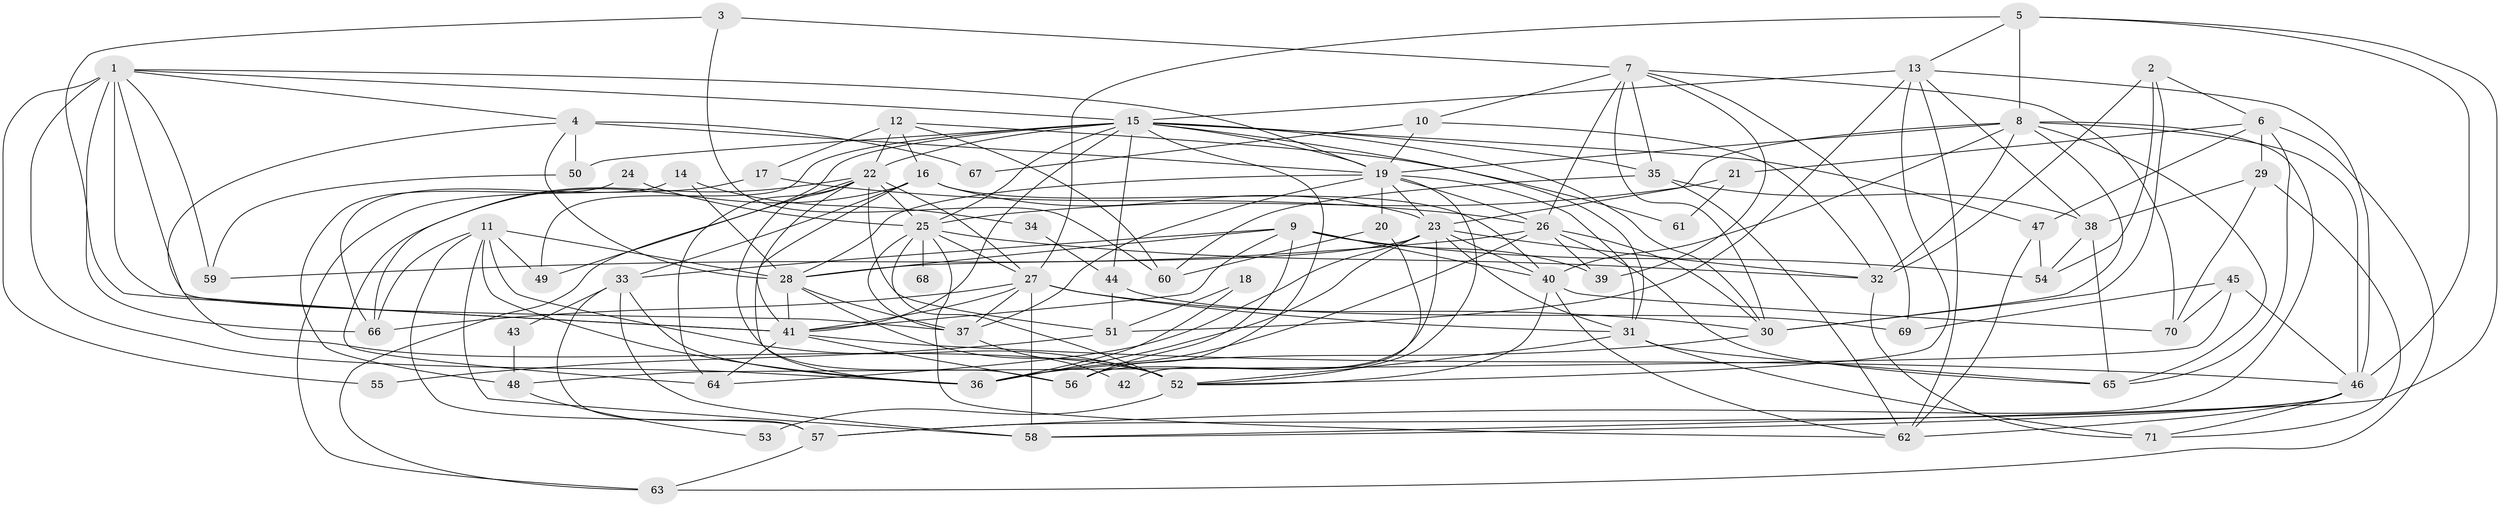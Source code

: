 // original degree distribution, {3: 0.24647887323943662, 4: 0.33098591549295775, 8: 0.014084507042253521, 5: 0.18309859154929578, 2: 0.11971830985915492, 6: 0.08450704225352113, 9: 0.007042253521126761, 7: 0.014084507042253521}
// Generated by graph-tools (version 1.1) at 2025/36/03/09/25 02:36:10]
// undirected, 71 vertices, 190 edges
graph export_dot {
graph [start="1"]
  node [color=gray90,style=filled];
  1;
  2;
  3;
  4;
  5;
  6;
  7;
  8;
  9;
  10;
  11;
  12;
  13;
  14;
  15;
  16;
  17;
  18;
  19;
  20;
  21;
  22;
  23;
  24;
  25;
  26;
  27;
  28;
  29;
  30;
  31;
  32;
  33;
  34;
  35;
  36;
  37;
  38;
  39;
  40;
  41;
  42;
  43;
  44;
  45;
  46;
  47;
  48;
  49;
  50;
  51;
  52;
  53;
  54;
  55;
  56;
  57;
  58;
  59;
  60;
  61;
  62;
  63;
  64;
  65;
  66;
  67;
  68;
  69;
  70;
  71;
  1 -- 4 [weight=1.0];
  1 -- 15 [weight=1.0];
  1 -- 19 [weight=1.0];
  1 -- 36 [weight=1.0];
  1 -- 37 [weight=1.0];
  1 -- 41 [weight=4.0];
  1 -- 55 [weight=1.0];
  1 -- 59 [weight=1.0];
  1 -- 66 [weight=1.0];
  2 -- 6 [weight=1.0];
  2 -- 30 [weight=1.0];
  2 -- 32 [weight=1.0];
  2 -- 54 [weight=1.0];
  3 -- 7 [weight=1.0];
  3 -- 41 [weight=1.0];
  3 -- 60 [weight=1.0];
  4 -- 19 [weight=2.0];
  4 -- 28 [weight=1.0];
  4 -- 50 [weight=1.0];
  4 -- 52 [weight=1.0];
  4 -- 67 [weight=1.0];
  5 -- 8 [weight=1.0];
  5 -- 13 [weight=1.0];
  5 -- 27 [weight=1.0];
  5 -- 46 [weight=1.0];
  5 -- 58 [weight=1.0];
  6 -- 21 [weight=1.0];
  6 -- 29 [weight=1.0];
  6 -- 47 [weight=1.0];
  6 -- 63 [weight=1.0];
  6 -- 65 [weight=1.0];
  7 -- 10 [weight=1.0];
  7 -- 26 [weight=1.0];
  7 -- 30 [weight=1.0];
  7 -- 35 [weight=1.0];
  7 -- 39 [weight=1.0];
  7 -- 69 [weight=1.0];
  7 -- 70 [weight=1.0];
  8 -- 19 [weight=1.0];
  8 -- 23 [weight=1.0];
  8 -- 30 [weight=1.0];
  8 -- 32 [weight=2.0];
  8 -- 40 [weight=1.0];
  8 -- 46 [weight=2.0];
  8 -- 57 [weight=1.0];
  8 -- 65 [weight=1.0];
  9 -- 28 [weight=1.0];
  9 -- 33 [weight=1.0];
  9 -- 39 [weight=1.0];
  9 -- 40 [weight=1.0];
  9 -- 41 [weight=1.0];
  9 -- 54 [weight=2.0];
  9 -- 56 [weight=1.0];
  10 -- 19 [weight=1.0];
  10 -- 32 [weight=1.0];
  10 -- 67 [weight=1.0];
  11 -- 28 [weight=1.0];
  11 -- 36 [weight=1.0];
  11 -- 49 [weight=1.0];
  11 -- 52 [weight=2.0];
  11 -- 57 [weight=1.0];
  11 -- 58 [weight=1.0];
  11 -- 66 [weight=1.0];
  12 -- 16 [weight=1.0];
  12 -- 17 [weight=1.0];
  12 -- 22 [weight=2.0];
  12 -- 60 [weight=1.0];
  12 -- 61 [weight=1.0];
  13 -- 15 [weight=1.0];
  13 -- 38 [weight=1.0];
  13 -- 46 [weight=1.0];
  13 -- 51 [weight=1.0];
  13 -- 52 [weight=1.0];
  13 -- 62 [weight=1.0];
  14 -- 28 [weight=1.0];
  14 -- 34 [weight=1.0];
  14 -- 66 [weight=1.0];
  15 -- 19 [weight=1.0];
  15 -- 22 [weight=1.0];
  15 -- 25 [weight=1.0];
  15 -- 30 [weight=1.0];
  15 -- 31 [weight=1.0];
  15 -- 35 [weight=1.0];
  15 -- 41 [weight=1.0];
  15 -- 44 [weight=1.0];
  15 -- 47 [weight=1.0];
  15 -- 49 [weight=1.0];
  15 -- 50 [weight=2.0];
  15 -- 56 [weight=1.0];
  15 -- 63 [weight=1.0];
  16 -- 23 [weight=2.0];
  16 -- 33 [weight=1.0];
  16 -- 36 [weight=1.0];
  16 -- 40 [weight=1.0];
  16 -- 64 [weight=1.0];
  17 -- 26 [weight=1.0];
  17 -- 63 [weight=1.0];
  18 -- 36 [weight=1.0];
  18 -- 51 [weight=1.0];
  19 -- 20 [weight=1.0];
  19 -- 23 [weight=1.0];
  19 -- 26 [weight=1.0];
  19 -- 28 [weight=1.0];
  19 -- 31 [weight=1.0];
  19 -- 37 [weight=1.0];
  19 -- 52 [weight=1.0];
  20 -- 42 [weight=1.0];
  20 -- 60 [weight=1.0];
  21 -- 25 [weight=1.0];
  21 -- 61 [weight=1.0];
  22 -- 25 [weight=1.0];
  22 -- 27 [weight=1.0];
  22 -- 41 [weight=1.0];
  22 -- 49 [weight=1.0];
  22 -- 51 [weight=1.0];
  22 -- 56 [weight=1.0];
  22 -- 64 [weight=1.0];
  22 -- 66 [weight=1.0];
  23 -- 28 [weight=1.0];
  23 -- 31 [weight=1.0];
  23 -- 32 [weight=2.0];
  23 -- 36 [weight=1.0];
  23 -- 40 [weight=1.0];
  23 -- 56 [weight=2.0];
  23 -- 64 [weight=1.0];
  24 -- 25 [weight=1.0];
  24 -- 48 [weight=1.0];
  25 -- 27 [weight=1.0];
  25 -- 32 [weight=1.0];
  25 -- 37 [weight=2.0];
  25 -- 52 [weight=1.0];
  25 -- 62 [weight=1.0];
  25 -- 68 [weight=2.0];
  26 -- 30 [weight=1.0];
  26 -- 36 [weight=2.0];
  26 -- 39 [weight=1.0];
  26 -- 59 [weight=1.0];
  26 -- 65 [weight=1.0];
  27 -- 30 [weight=2.0];
  27 -- 31 [weight=1.0];
  27 -- 37 [weight=1.0];
  27 -- 41 [weight=1.0];
  27 -- 58 [weight=1.0];
  27 -- 66 [weight=1.0];
  28 -- 37 [weight=1.0];
  28 -- 41 [weight=2.0];
  28 -- 52 [weight=1.0];
  29 -- 38 [weight=1.0];
  29 -- 70 [weight=1.0];
  29 -- 71 [weight=1.0];
  30 -- 36 [weight=1.0];
  31 -- 52 [weight=1.0];
  31 -- 65 [weight=1.0];
  31 -- 71 [weight=1.0];
  32 -- 71 [weight=1.0];
  33 -- 36 [weight=2.0];
  33 -- 43 [weight=2.0];
  33 -- 57 [weight=1.0];
  33 -- 58 [weight=1.0];
  34 -- 44 [weight=1.0];
  35 -- 38 [weight=1.0];
  35 -- 60 [weight=1.0];
  35 -- 62 [weight=1.0];
  37 -- 42 [weight=1.0];
  38 -- 54 [weight=1.0];
  38 -- 65 [weight=1.0];
  40 -- 52 [weight=1.0];
  40 -- 62 [weight=1.0];
  40 -- 70 [weight=1.0];
  41 -- 46 [weight=1.0];
  41 -- 56 [weight=1.0];
  41 -- 64 [weight=1.0];
  43 -- 48 [weight=1.0];
  44 -- 51 [weight=1.0];
  44 -- 69 [weight=1.0];
  45 -- 46 [weight=1.0];
  45 -- 48 [weight=1.0];
  45 -- 69 [weight=1.0];
  45 -- 70 [weight=1.0];
  46 -- 57 [weight=1.0];
  46 -- 58 [weight=1.0];
  46 -- 62 [weight=1.0];
  46 -- 71 [weight=1.0];
  47 -- 54 [weight=1.0];
  47 -- 62 [weight=1.0];
  48 -- 53 [weight=1.0];
  50 -- 59 [weight=1.0];
  51 -- 55 [weight=1.0];
  52 -- 53 [weight=2.0];
  57 -- 63 [weight=1.0];
}
